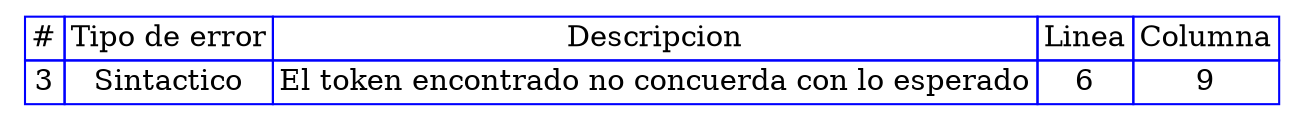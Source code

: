 digraph {

  tbl [

    shape=plaintext
    label=<
      <table border='0' cellborder='1' color='blue' cellspacing='0'>
        <tr><td>#</td><td>Tipo de error</td><td>Descripcion</td><td>Linea</td><td>Columna</td></tr><tr><td>3</td><td>Sintactico</td><td>El token encontrado no concuerda con lo esperado</td><td>6</td><td>9</td></tr>
</table>

    >];

}
